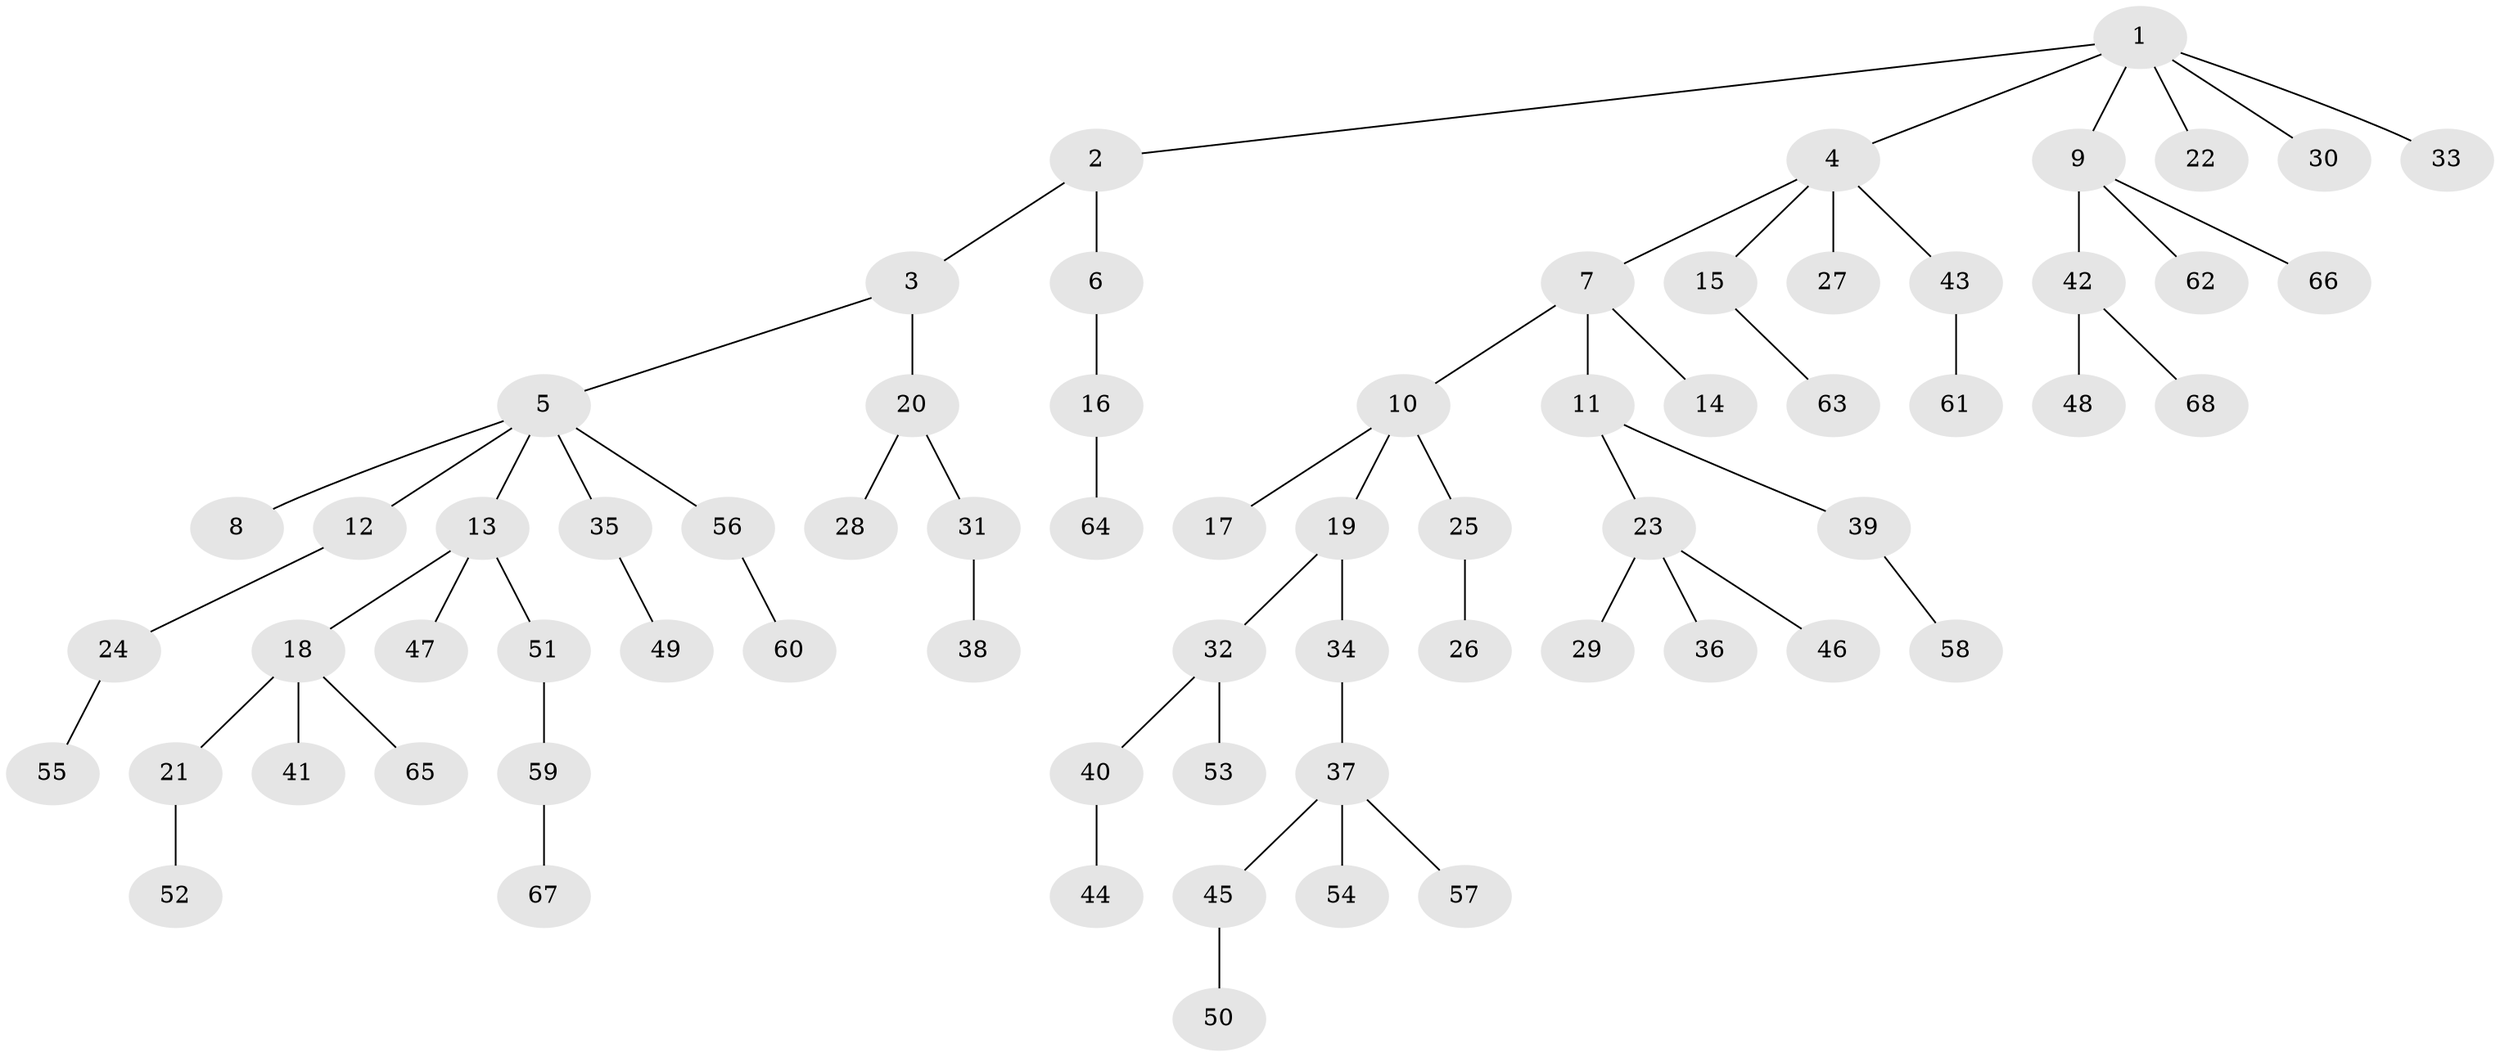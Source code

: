 // coarse degree distribution, {5: 0.023255813953488372, 4: 0.046511627906976744, 8: 0.023255813953488372, 2: 0.11627906976744186, 6: 0.023255813953488372, 1: 0.6046511627906976, 3: 0.16279069767441862}
// Generated by graph-tools (version 1.1) at 2025/42/03/06/25 10:42:04]
// undirected, 68 vertices, 67 edges
graph export_dot {
graph [start="1"]
  node [color=gray90,style=filled];
  1;
  2;
  3;
  4;
  5;
  6;
  7;
  8;
  9;
  10;
  11;
  12;
  13;
  14;
  15;
  16;
  17;
  18;
  19;
  20;
  21;
  22;
  23;
  24;
  25;
  26;
  27;
  28;
  29;
  30;
  31;
  32;
  33;
  34;
  35;
  36;
  37;
  38;
  39;
  40;
  41;
  42;
  43;
  44;
  45;
  46;
  47;
  48;
  49;
  50;
  51;
  52;
  53;
  54;
  55;
  56;
  57;
  58;
  59;
  60;
  61;
  62;
  63;
  64;
  65;
  66;
  67;
  68;
  1 -- 2;
  1 -- 4;
  1 -- 9;
  1 -- 22;
  1 -- 30;
  1 -- 33;
  2 -- 3;
  2 -- 6;
  3 -- 5;
  3 -- 20;
  4 -- 7;
  4 -- 15;
  4 -- 27;
  4 -- 43;
  5 -- 8;
  5 -- 12;
  5 -- 13;
  5 -- 35;
  5 -- 56;
  6 -- 16;
  7 -- 10;
  7 -- 11;
  7 -- 14;
  9 -- 42;
  9 -- 62;
  9 -- 66;
  10 -- 17;
  10 -- 19;
  10 -- 25;
  11 -- 23;
  11 -- 39;
  12 -- 24;
  13 -- 18;
  13 -- 47;
  13 -- 51;
  15 -- 63;
  16 -- 64;
  18 -- 21;
  18 -- 41;
  18 -- 65;
  19 -- 32;
  19 -- 34;
  20 -- 28;
  20 -- 31;
  21 -- 52;
  23 -- 29;
  23 -- 36;
  23 -- 46;
  24 -- 55;
  25 -- 26;
  31 -- 38;
  32 -- 40;
  32 -- 53;
  34 -- 37;
  35 -- 49;
  37 -- 45;
  37 -- 54;
  37 -- 57;
  39 -- 58;
  40 -- 44;
  42 -- 48;
  42 -- 68;
  43 -- 61;
  45 -- 50;
  51 -- 59;
  56 -- 60;
  59 -- 67;
}
